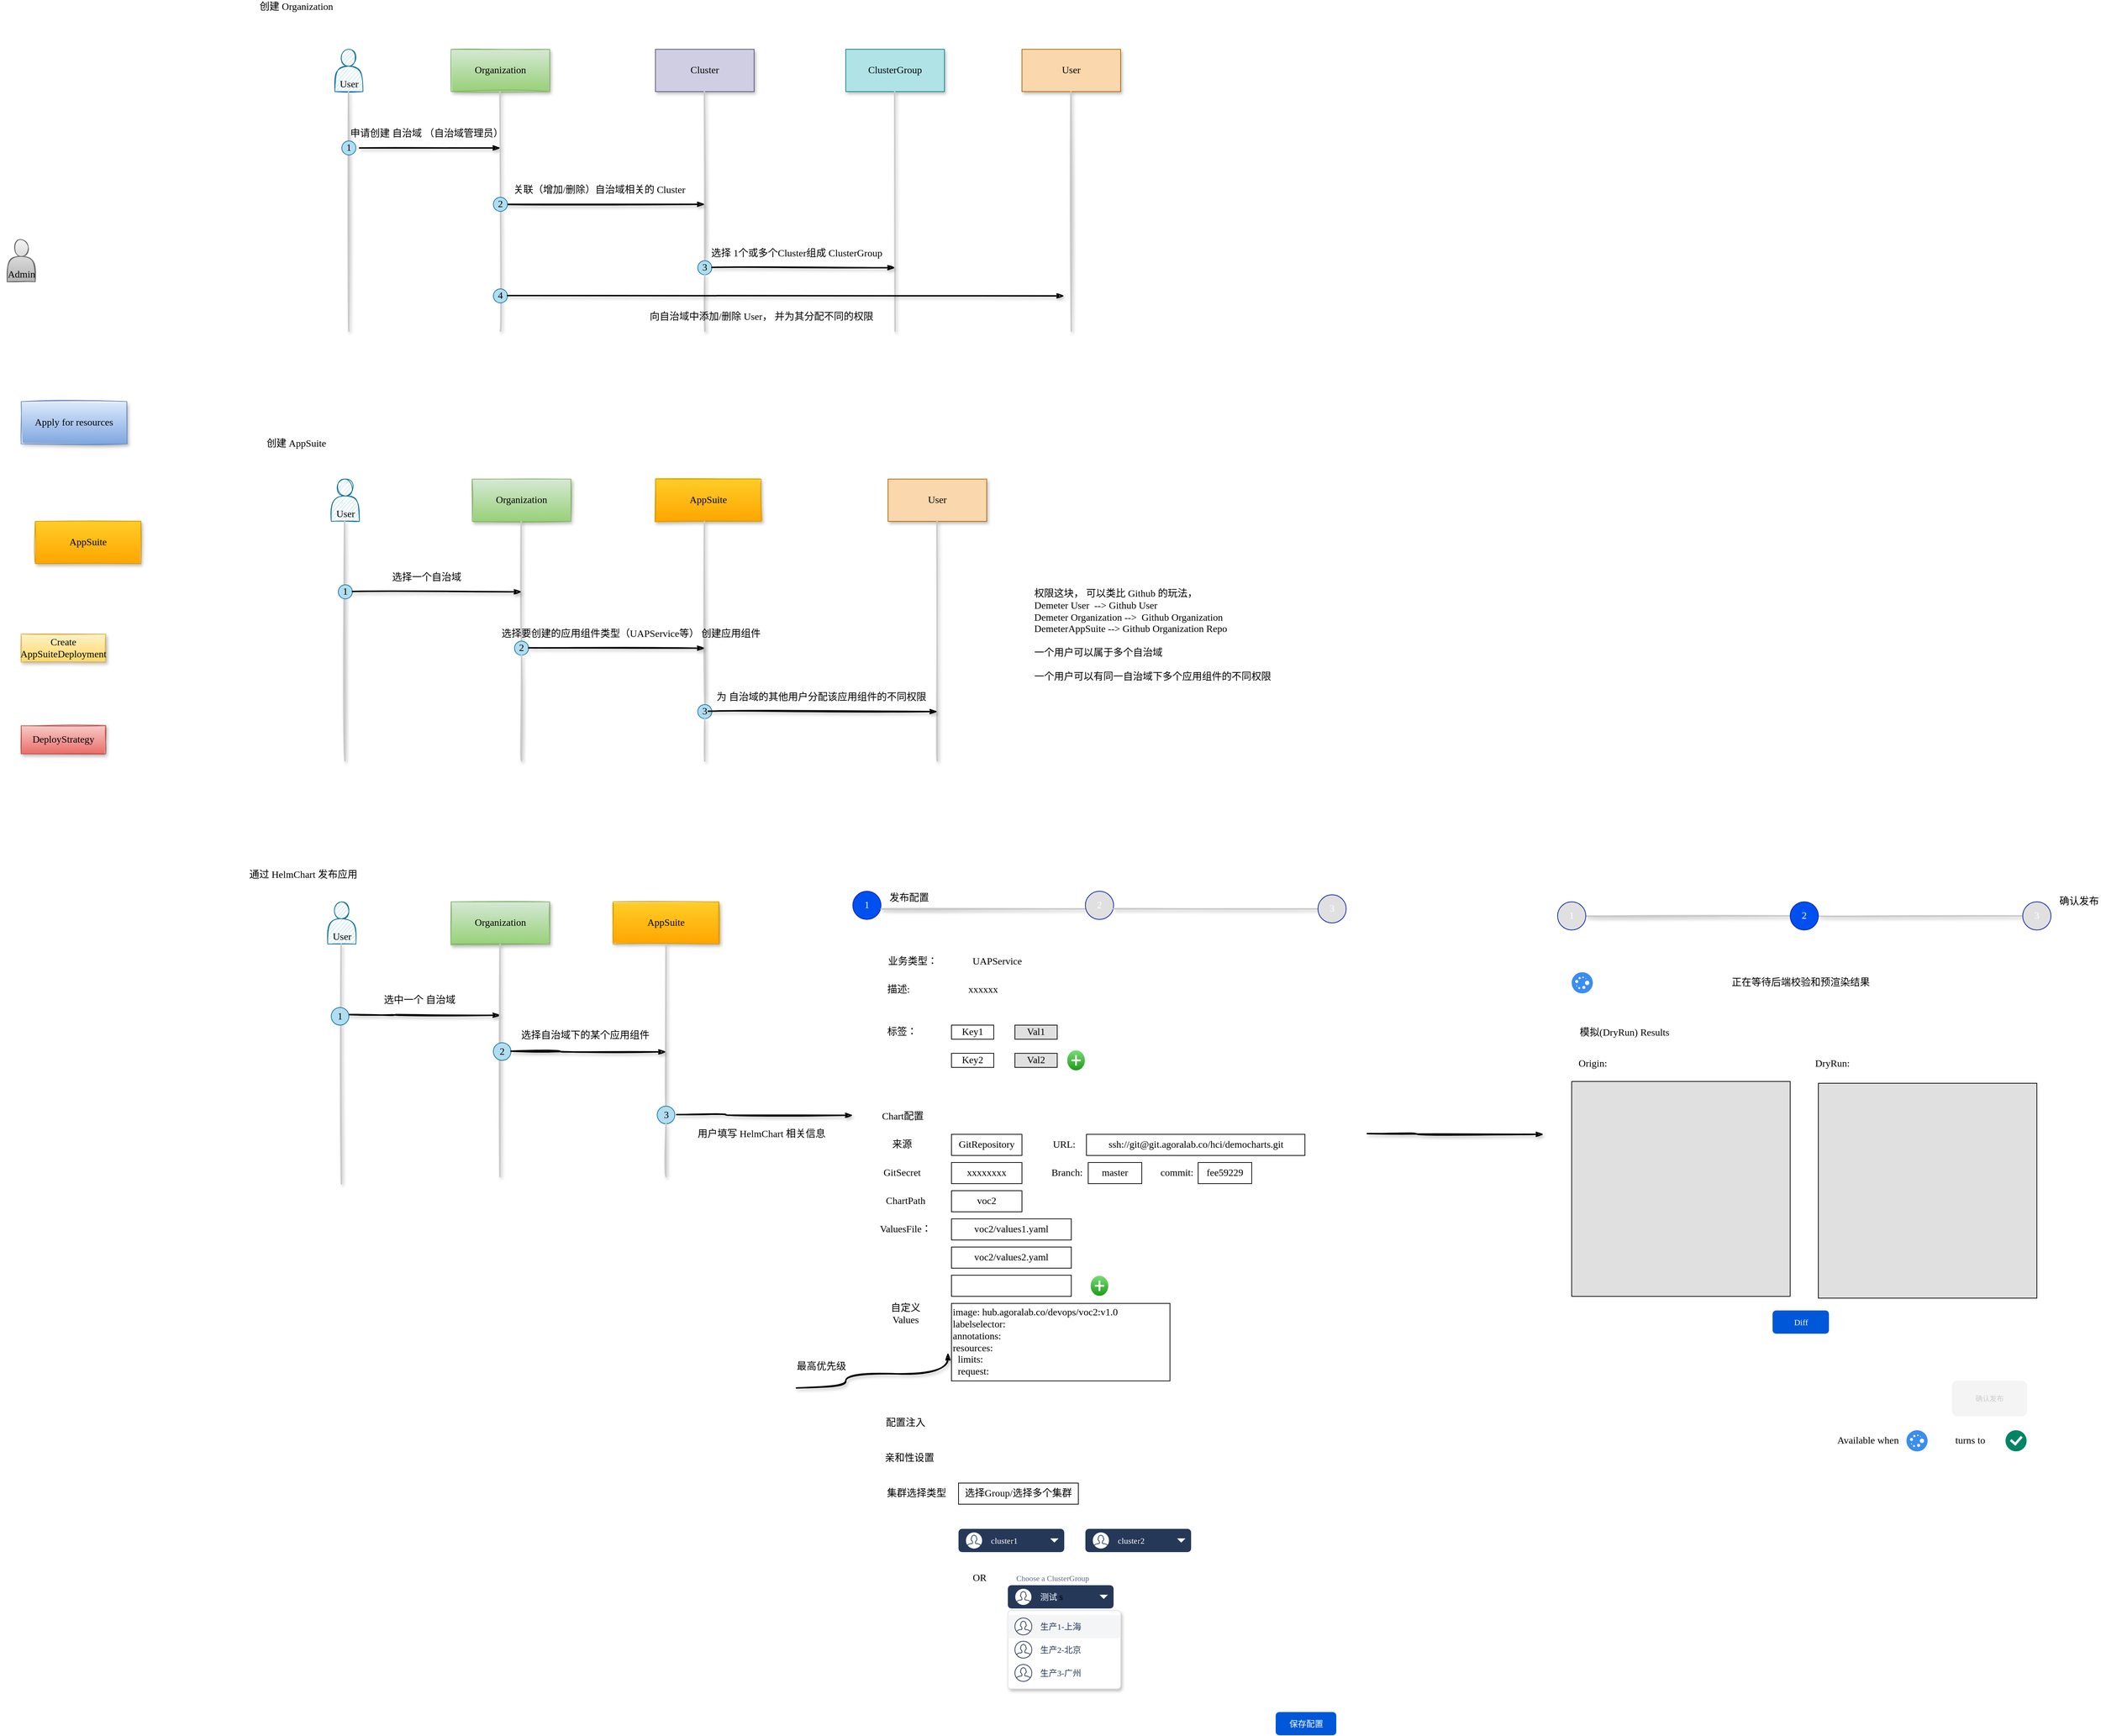 <mxfile version="16.6.1" type="github" pages="5">
  <diagram id="P80EDRxeVCt8WHDjeRlq" name="Demeter MVP">
    <mxGraphModel dx="1032" dy="2092" grid="1" gridSize="10" guides="1" tooltips="1" connect="1" arrows="1" fold="1" page="1" pageScale="1" pageWidth="827" pageHeight="1169" math="0" shadow="0">
      <root>
        <mxCell id="0" />
        <mxCell id="1" parent="0" />
        <mxCell id="g_67S0tc9M7nfNrRykts-2" value="Apply for resources" style="text;html=1;strokeColor=#6c8ebf;fillColor=#dae8fc;align=center;verticalAlign=middle;whiteSpace=wrap;rounded=0;shadow=1;glass=0;sketch=1;fontFamily=Comic Sans MS;fontSize=14;gradientColor=#7ea6e0;" vertex="1" parent="1">
          <mxGeometry x="30" y="10" width="150" height="60" as="geometry" />
        </mxCell>
        <mxCell id="g_67S0tc9M7nfNrRykts-3" value="Organization" style="text;html=1;strokeColor=#82b366;fillColor=#d5e8d4;align=center;verticalAlign=middle;whiteSpace=wrap;rounded=0;shadow=1;glass=0;sketch=1;fontFamily=Comic Sans MS;fontSize=14;gradientColor=#97d077;" vertex="1" parent="1">
          <mxGeometry x="640" y="-490" width="140" height="60" as="geometry" />
        </mxCell>
        <mxCell id="g_67S0tc9M7nfNrRykts-5" value="AppSuite" style="text;html=1;strokeColor=#d79b00;fillColor=#ffcd28;align=center;verticalAlign=middle;whiteSpace=wrap;rounded=0;shadow=1;glass=0;sketch=1;fontFamily=Comic Sans MS;fontSize=14;gradientColor=#ffa500;" vertex="1" parent="1">
          <mxGeometry x="50" y="180" width="150" height="60" as="geometry" />
        </mxCell>
        <mxCell id="g_67S0tc9M7nfNrRykts-6" value="Create AppSuiteDeployment" style="text;html=1;strokeColor=#d6b656;fillColor=#fff2cc;align=center;verticalAlign=middle;whiteSpace=wrap;rounded=0;shadow=1;glass=0;sketch=1;fontFamily=Comic Sans MS;fontSize=14;gradientColor=#ffd966;" vertex="1" parent="1">
          <mxGeometry x="30" y="340" width="120" height="40" as="geometry" />
        </mxCell>
        <mxCell id="g_67S0tc9M7nfNrRykts-7" value="DeployStrategy" style="text;html=1;strokeColor=#b85450;fillColor=#f8cecc;align=center;verticalAlign=middle;whiteSpace=wrap;rounded=0;shadow=1;glass=0;sketch=1;fontFamily=Comic Sans MS;fontSize=14;gradientColor=#ea6b66;" vertex="1" parent="1">
          <mxGeometry x="30" y="470" width="120" height="40" as="geometry" />
        </mxCell>
        <mxCell id="KJLlCfEV6BKomLMIl_Fm-1" value="" style="shape=actor;whiteSpace=wrap;html=1;rounded=0;shadow=0;glass=0;sketch=1;fontFamily=Comic Sans MS;fontSize=14;fillColor=#f5f5f5;gradientColor=#b3b3b3;strokeColor=#666666;" vertex="1" parent="1">
          <mxGeometry x="10" y="-220" width="40" height="60" as="geometry" />
        </mxCell>
        <mxCell id="KJLlCfEV6BKomLMIl_Fm-2" value="Admin" style="text;html=1;align=center;verticalAlign=middle;resizable=0;points=[];autosize=1;strokeColor=none;fillColor=none;fontSize=14;fontFamily=Comic Sans MS;rounded=0;" vertex="1" parent="1">
          <mxGeometry y="-180" width="60" height="20" as="geometry" />
        </mxCell>
        <mxCell id="KJLlCfEV6BKomLMIl_Fm-4" value="" style="endArrow=classicThin;html=1;fontFamily=Comic Sans MS;fontSize=14;endFill=1;strokeColor=default;targetPerimeterSpacing=0;strokeWidth=2;sketch=1;shadow=1;textOpacity=50;labelBorderColor=none;edgeStyle=orthogonalEdgeStyle;curved=1;entryX=0;entryY=0.25;entryDx=0;entryDy=0;startArrow=none;" edge="1" parent="1">
          <mxGeometry width="50" height="50" relative="1" as="geometry">
            <mxPoint x="510" y="-350" as="sourcePoint" />
            <mxPoint x="710" y="-350" as="targetPoint" />
            <Array as="points">
              <mxPoint x="580" y="-349.5" />
              <mxPoint x="645" y="-349.5" />
            </Array>
          </mxGeometry>
        </mxCell>
        <mxCell id="KJLlCfEV6BKomLMIl_Fm-5" value="" style="shape=actor;whiteSpace=wrap;html=1;rounded=0;shadow=0;glass=0;sketch=1;fontFamily=Comic Sans MS;fontSize=14;fillColor=#b1ddf0;strokeColor=#10739e;" vertex="1" parent="1">
          <mxGeometry x="475" y="-490" width="40" height="60" as="geometry" />
        </mxCell>
        <mxCell id="KJLlCfEV6BKomLMIl_Fm-6" value="User" style="text;html=1;align=center;verticalAlign=middle;resizable=0;points=[];autosize=1;strokeColor=none;fillColor=none;fontSize=14;fontFamily=Comic Sans MS;rounded=0;" vertex="1" parent="1">
          <mxGeometry x="470" y="-450" width="50" height="20" as="geometry" />
        </mxCell>
        <mxCell id="KJLlCfEV6BKomLMIl_Fm-7" value="" style="endArrow=none;html=1;shadow=1;labelBorderColor=none;sketch=1;fontFamily=Comic Sans MS;fontSize=14;targetPerimeterSpacing=0;strokeColor=#C9C9C9;strokeWidth=2;curved=1;" edge="1" parent="1">
          <mxGeometry width="50" height="50" relative="1" as="geometry">
            <mxPoint x="710" y="-90" as="sourcePoint" />
            <mxPoint x="709.5" y="-430" as="targetPoint" />
          </mxGeometry>
        </mxCell>
        <mxCell id="KJLlCfEV6BKomLMIl_Fm-9" value="创建 Organization" style="text;html=1;align=center;verticalAlign=middle;resizable=0;points=[];autosize=1;strokeColor=none;fillColor=none;fontSize=14;fontFamily=Comic Sans MS;" vertex="1" parent="1">
          <mxGeometry x="355" y="-560" width="130" height="20" as="geometry" />
        </mxCell>
        <mxCell id="KJLlCfEV6BKomLMIl_Fm-10" value="Cluster" style="text;html=1;strokeColor=#56517e;fillColor=#d0cee2;align=center;verticalAlign=middle;whiteSpace=wrap;rounded=0;shadow=1;glass=0;sketch=0;fontFamily=Comic Sans MS;fontSize=14;" vertex="1" parent="1">
          <mxGeometry x="930" y="-490" width="140" height="60" as="geometry" />
        </mxCell>
        <mxCell id="KJLlCfEV6BKomLMIl_Fm-11" value="User" style="text;html=1;strokeColor=#b46504;fillColor=#fad7ac;align=center;verticalAlign=middle;whiteSpace=wrap;rounded=0;shadow=1;glass=0;sketch=0;fontFamily=Comic Sans MS;fontSize=14;" vertex="1" parent="1">
          <mxGeometry x="1450" y="-490" width="140" height="60" as="geometry" />
        </mxCell>
        <mxCell id="KJLlCfEV6BKomLMIl_Fm-13" value="" style="endArrow=none;html=1;shadow=1;labelBorderColor=none;sketch=1;fontFamily=Comic Sans MS;fontSize=14;targetPerimeterSpacing=0;strokeColor=#C9C9C9;strokeWidth=2;curved=1;" edge="1" parent="1">
          <mxGeometry width="50" height="50" relative="1" as="geometry">
            <mxPoint x="495" y="-90" as="sourcePoint" />
            <mxPoint x="494.5" y="-430" as="targetPoint" />
          </mxGeometry>
        </mxCell>
        <mxCell id="KJLlCfEV6BKomLMIl_Fm-16" value="1" style="ellipse;whiteSpace=wrap;html=1;aspect=fixed;shadow=0;glass=0;sketch=0;fontFamily=Comic Sans MS;fontSize=14;strokeColor=#10739e;fillColor=#b1ddf0;" vertex="1" parent="1">
          <mxGeometry x="485" y="-360" width="20" height="20" as="geometry" />
        </mxCell>
        <mxCell id="KJLlCfEV6BKomLMIl_Fm-20" value="申请创建 自治域 （自治域管理员）" style="text;html=1;align=center;verticalAlign=middle;resizable=0;points=[];autosize=1;strokeColor=none;fillColor=none;fontSize=14;fontFamily=Comic Sans MS;" vertex="1" parent="1">
          <mxGeometry x="490" y="-380" width="230" height="20" as="geometry" />
        </mxCell>
        <mxCell id="KJLlCfEV6BKomLMIl_Fm-21" value="" style="endArrow=none;html=1;shadow=1;labelBorderColor=none;sketch=1;fontFamily=Comic Sans MS;fontSize=14;targetPerimeterSpacing=0;strokeColor=#C9C9C9;strokeWidth=2;curved=1;startArrow=none;" edge="1" parent="1" source="KJLlCfEV6BKomLMIl_Fm-28">
          <mxGeometry width="50" height="50" relative="1" as="geometry">
            <mxPoint x="1000" y="-90" as="sourcePoint" />
            <mxPoint x="999.5" y="-430" as="targetPoint" />
          </mxGeometry>
        </mxCell>
        <mxCell id="KJLlCfEV6BKomLMIl_Fm-23" value="" style="endArrow=classicThin;html=1;fontFamily=Comic Sans MS;fontSize=14;endFill=1;strokeColor=default;targetPerimeterSpacing=0;strokeWidth=2;sketch=1;shadow=1;textOpacity=50;labelBorderColor=none;edgeStyle=orthogonalEdgeStyle;curved=1;startArrow=none;" edge="1" parent="1">
          <mxGeometry width="50" height="50" relative="1" as="geometry">
            <mxPoint x="710" y="-270" as="sourcePoint" />
            <mxPoint x="1000" y="-270" as="targetPoint" />
            <Array as="points">
              <mxPoint x="780" y="-269.5" />
              <mxPoint x="845" y="-269.5" />
            </Array>
          </mxGeometry>
        </mxCell>
        <mxCell id="KJLlCfEV6BKomLMIl_Fm-24" value="2" style="ellipse;whiteSpace=wrap;html=1;aspect=fixed;shadow=0;glass=0;sketch=0;fontFamily=Comic Sans MS;fontSize=14;strokeColor=#10739e;fillColor=#b1ddf0;" vertex="1" parent="1">
          <mxGeometry x="700" y="-280" width="20" height="20" as="geometry" />
        </mxCell>
        <mxCell id="KJLlCfEV6BKomLMIl_Fm-25" value="关联（增加/删除）自治域相关的 Cluster" style="text;html=1;align=center;verticalAlign=middle;resizable=0;points=[];autosize=1;strokeColor=none;fillColor=none;fontSize=14;fontFamily=Comic Sans MS;" vertex="1" parent="1">
          <mxGeometry x="715" y="-300" width="270" height="20" as="geometry" />
        </mxCell>
        <mxCell id="KJLlCfEV6BKomLMIl_Fm-26" value="ClusterGroup" style="text;html=1;strokeColor=#0e8088;fillColor=#b0e3e6;align=center;verticalAlign=middle;whiteSpace=wrap;rounded=0;shadow=1;glass=0;sketch=0;fontFamily=Comic Sans MS;fontSize=14;" vertex="1" parent="1">
          <mxGeometry x="1200" y="-490" width="140" height="60" as="geometry" />
        </mxCell>
        <mxCell id="KJLlCfEV6BKomLMIl_Fm-27" value="" style="endArrow=none;html=1;shadow=1;labelBorderColor=none;sketch=1;fontFamily=Comic Sans MS;fontSize=14;targetPerimeterSpacing=0;strokeColor=#C9C9C9;strokeWidth=2;curved=1;" edge="1" parent="1">
          <mxGeometry width="50" height="50" relative="1" as="geometry">
            <mxPoint x="1270" y="-90" as="sourcePoint" />
            <mxPoint x="1269.5" y="-430" as="targetPoint" />
          </mxGeometry>
        </mxCell>
        <mxCell id="KJLlCfEV6BKomLMIl_Fm-28" value="3" style="ellipse;whiteSpace=wrap;html=1;aspect=fixed;shadow=0;glass=0;sketch=0;fontFamily=Comic Sans MS;fontSize=14;strokeColor=#10739e;fillColor=#b1ddf0;" vertex="1" parent="1">
          <mxGeometry x="990" y="-190" width="20" height="20" as="geometry" />
        </mxCell>
        <mxCell id="KJLlCfEV6BKomLMIl_Fm-29" value="" style="endArrow=none;html=1;shadow=1;labelBorderColor=none;sketch=1;fontFamily=Comic Sans MS;fontSize=14;strokeColor=#C9C9C9;strokeWidth=2;curved=1;" edge="1" parent="1" target="KJLlCfEV6BKomLMIl_Fm-28">
          <mxGeometry width="50" height="50" relative="1" as="geometry">
            <mxPoint x="1000" y="-90" as="sourcePoint" />
            <mxPoint x="999.5" y="-430" as="targetPoint" />
          </mxGeometry>
        </mxCell>
        <mxCell id="KJLlCfEV6BKomLMIl_Fm-30" value="" style="endArrow=classicThin;html=1;fontFamily=Comic Sans MS;fontSize=14;endFill=1;strokeColor=default;targetPerimeterSpacing=0;strokeWidth=2;sketch=1;shadow=1;textOpacity=50;labelBorderColor=none;edgeStyle=orthogonalEdgeStyle;curved=1;startArrow=none;" edge="1" parent="1">
          <mxGeometry width="50" height="50" relative="1" as="geometry">
            <mxPoint x="1010" y="-180.5" as="sourcePoint" />
            <mxPoint x="1270" y="-180" as="targetPoint" />
            <Array as="points">
              <mxPoint x="1080" y="-180" />
              <mxPoint x="1145" y="-180" />
            </Array>
          </mxGeometry>
        </mxCell>
        <mxCell id="KJLlCfEV6BKomLMIl_Fm-31" value="选择 1个或多个Cluster组成 ClusterGroup" style="text;html=1;align=center;verticalAlign=middle;resizable=0;points=[];autosize=1;strokeColor=none;fillColor=none;fontSize=14;fontFamily=Comic Sans MS;" vertex="1" parent="1">
          <mxGeometry x="990" y="-210" width="280" height="20" as="geometry" />
        </mxCell>
        <mxCell id="KJLlCfEV6BKomLMIl_Fm-32" value="" style="endArrow=none;html=1;shadow=1;labelBorderColor=none;sketch=1;fontFamily=Comic Sans MS;fontSize=14;targetPerimeterSpacing=0;strokeColor=#C9C9C9;strokeWidth=2;curved=1;" edge="1" parent="1">
          <mxGeometry width="50" height="50" relative="1" as="geometry">
            <mxPoint x="1520" y="-90" as="sourcePoint" />
            <mxPoint x="1519.5" y="-430" as="targetPoint" />
          </mxGeometry>
        </mxCell>
        <mxCell id="KJLlCfEV6BKomLMIl_Fm-34" value="4" style="ellipse;whiteSpace=wrap;html=1;aspect=fixed;shadow=0;glass=0;sketch=0;fontFamily=Comic Sans MS;fontSize=14;strokeColor=#10739e;fillColor=#b1ddf0;" vertex="1" parent="1">
          <mxGeometry x="700" y="-150" width="20" height="20" as="geometry" />
        </mxCell>
        <mxCell id="KJLlCfEV6BKomLMIl_Fm-35" value="" style="endArrow=classicThin;html=1;fontFamily=Comic Sans MS;fontSize=14;endFill=1;strokeColor=default;targetPerimeterSpacing=0;strokeWidth=2;sketch=1;shadow=1;textOpacity=50;labelBorderColor=none;edgeStyle=orthogonalEdgeStyle;curved=1;startArrow=none;" edge="1" parent="1">
          <mxGeometry width="50" height="50" relative="1" as="geometry">
            <mxPoint x="720" y="-140.5" as="sourcePoint" />
            <mxPoint x="1510" y="-140" as="targetPoint" />
            <Array as="points">
              <mxPoint x="790" y="-140" />
              <mxPoint x="855" y="-140" />
            </Array>
          </mxGeometry>
        </mxCell>
        <mxCell id="KJLlCfEV6BKomLMIl_Fm-36" value="向自治域中添加/删除 User， 并为其分配不同的权限" style="text;html=1;align=center;verticalAlign=middle;resizable=0;points=[];autosize=1;strokeColor=none;fillColor=none;fontSize=14;fontFamily=Comic Sans MS;" vertex="1" parent="1">
          <mxGeometry x="910" y="-120" width="340" height="20" as="geometry" />
        </mxCell>
        <mxCell id="KJLlCfEV6BKomLMIl_Fm-37" value="创建 AppSuite" style="text;html=1;align=center;verticalAlign=middle;resizable=0;points=[];autosize=1;strokeColor=none;fillColor=none;fontSize=14;fontFamily=Comic Sans MS;" vertex="1" parent="1">
          <mxGeometry x="365" y="60" width="110" height="20" as="geometry" />
        </mxCell>
        <mxCell id="KJLlCfEV6BKomLMIl_Fm-38" value="" style="shape=actor;whiteSpace=wrap;html=1;rounded=0;shadow=0;glass=0;sketch=1;fontFamily=Comic Sans MS;fontSize=14;fillColor=#b1ddf0;strokeColor=#10739e;" vertex="1" parent="1">
          <mxGeometry x="470" y="120" width="40" height="60" as="geometry" />
        </mxCell>
        <mxCell id="KJLlCfEV6BKomLMIl_Fm-39" value="User" style="text;html=1;align=center;verticalAlign=middle;resizable=0;points=[];autosize=1;strokeColor=none;fillColor=none;fontSize=14;fontFamily=Comic Sans MS;rounded=0;" vertex="1" parent="1">
          <mxGeometry x="465" y="160" width="50" height="20" as="geometry" />
        </mxCell>
        <mxCell id="KJLlCfEV6BKomLMIl_Fm-40" value="" style="endArrow=none;html=1;shadow=1;labelBorderColor=none;sketch=1;fontFamily=Comic Sans MS;fontSize=14;targetPerimeterSpacing=0;strokeColor=#C9C9C9;strokeWidth=2;curved=1;" edge="1" parent="1">
          <mxGeometry width="50" height="50" relative="1" as="geometry">
            <mxPoint x="489.5" y="520" as="sourcePoint" />
            <mxPoint x="489" y="180" as="targetPoint" />
          </mxGeometry>
        </mxCell>
        <mxCell id="KJLlCfEV6BKomLMIl_Fm-41" value="Organization" style="text;html=1;strokeColor=#82b366;fillColor=#d5e8d4;align=center;verticalAlign=middle;whiteSpace=wrap;rounded=0;shadow=1;glass=0;sketch=1;fontFamily=Comic Sans MS;fontSize=14;gradientColor=#97d077;" vertex="1" parent="1">
          <mxGeometry x="670" y="120" width="140" height="60" as="geometry" />
        </mxCell>
        <mxCell id="KJLlCfEV6BKomLMIl_Fm-42" value="1" style="ellipse;whiteSpace=wrap;html=1;aspect=fixed;shadow=0;glass=0;sketch=0;fontFamily=Comic Sans MS;fontSize=14;strokeColor=#10739e;fillColor=#b1ddf0;" vertex="1" parent="1">
          <mxGeometry x="480" y="270" width="20" height="20" as="geometry" />
        </mxCell>
        <mxCell id="KJLlCfEV6BKomLMIl_Fm-43" value="" style="endArrow=none;html=1;shadow=1;labelBorderColor=none;sketch=1;fontFamily=Comic Sans MS;fontSize=14;targetPerimeterSpacing=0;strokeColor=#C9C9C9;strokeWidth=2;curved=1;startArrow=none;" edge="1" parent="1" source="KJLlCfEV6BKomLMIl_Fm-49">
          <mxGeometry width="50" height="50" relative="1" as="geometry">
            <mxPoint x="740" y="520" as="sourcePoint" />
            <mxPoint x="739.5" y="180" as="targetPoint" />
          </mxGeometry>
        </mxCell>
        <mxCell id="KJLlCfEV6BKomLMIl_Fm-45" value="" style="endArrow=classicThin;html=1;fontFamily=Comic Sans MS;fontSize=14;endFill=1;strokeColor=default;targetPerimeterSpacing=0;strokeWidth=2;sketch=1;shadow=1;textOpacity=50;labelBorderColor=none;edgeStyle=orthogonalEdgeStyle;curved=1;startArrow=none;" edge="1" parent="1">
          <mxGeometry width="50" height="50" relative="1" as="geometry">
            <mxPoint x="500" y="279.5" as="sourcePoint" />
            <mxPoint x="740" y="280" as="targetPoint" />
            <Array as="points">
              <mxPoint x="570" y="280" />
              <mxPoint x="635" y="280" />
            </Array>
          </mxGeometry>
        </mxCell>
        <mxCell id="KJLlCfEV6BKomLMIl_Fm-46" value="选择一个自治域" style="text;html=1;align=center;verticalAlign=middle;resizable=0;points=[];autosize=1;strokeColor=none;fillColor=none;fontSize=14;fontFamily=Comic Sans MS;" vertex="1" parent="1">
          <mxGeometry x="550" y="250" width="110" height="20" as="geometry" />
        </mxCell>
        <mxCell id="KJLlCfEV6BKomLMIl_Fm-47" value="AppSuite" style="text;html=1;strokeColor=#d79b00;fillColor=#ffcd28;align=center;verticalAlign=middle;whiteSpace=wrap;rounded=0;shadow=1;glass=0;sketch=1;fontFamily=Comic Sans MS;fontSize=14;gradientColor=#ffa500;" vertex="1" parent="1">
          <mxGeometry x="930" y="120" width="150" height="60" as="geometry" />
        </mxCell>
        <mxCell id="KJLlCfEV6BKomLMIl_Fm-48" value="" style="endArrow=none;html=1;shadow=1;labelBorderColor=none;sketch=1;fontFamily=Comic Sans MS;fontSize=14;targetPerimeterSpacing=0;strokeColor=#C9C9C9;strokeWidth=2;curved=1;startArrow=none;" edge="1" parent="1" source="KJLlCfEV6BKomLMIl_Fm-55">
          <mxGeometry width="50" height="50" relative="1" as="geometry">
            <mxPoint x="1000" y="520" as="sourcePoint" />
            <mxPoint x="999.5" y="180" as="targetPoint" />
          </mxGeometry>
        </mxCell>
        <mxCell id="KJLlCfEV6BKomLMIl_Fm-49" value="2" style="ellipse;whiteSpace=wrap;html=1;aspect=fixed;shadow=0;glass=0;sketch=0;fontFamily=Comic Sans MS;fontSize=14;strokeColor=#10739e;fillColor=#b1ddf0;" vertex="1" parent="1">
          <mxGeometry x="730" y="350" width="20" height="20" as="geometry" />
        </mxCell>
        <mxCell id="KJLlCfEV6BKomLMIl_Fm-50" value="" style="endArrow=none;html=1;shadow=1;labelBorderColor=none;sketch=1;fontFamily=Comic Sans MS;fontSize=14;strokeColor=#C9C9C9;strokeWidth=2;curved=1;" edge="1" parent="1" target="KJLlCfEV6BKomLMIl_Fm-49">
          <mxGeometry width="50" height="50" relative="1" as="geometry">
            <mxPoint x="740" y="520" as="sourcePoint" />
            <mxPoint x="739.5" y="180" as="targetPoint" />
          </mxGeometry>
        </mxCell>
        <mxCell id="KJLlCfEV6BKomLMIl_Fm-51" value="" style="endArrow=classicThin;html=1;fontFamily=Comic Sans MS;fontSize=14;endFill=1;strokeColor=default;targetPerimeterSpacing=0;strokeWidth=2;sketch=1;shadow=1;textOpacity=50;labelBorderColor=none;edgeStyle=orthogonalEdgeStyle;curved=1;startArrow=none;" edge="1" parent="1">
          <mxGeometry width="50" height="50" relative="1" as="geometry">
            <mxPoint x="750" y="359.5" as="sourcePoint" />
            <mxPoint x="1000" y="360" as="targetPoint" />
            <Array as="points">
              <mxPoint x="820" y="360" />
              <mxPoint x="885" y="360" />
            </Array>
          </mxGeometry>
        </mxCell>
        <mxCell id="KJLlCfEV6BKomLMIl_Fm-52" value="选择要创建的应用组件类型（UAPService等） 创建应用组件" style="text;html=1;align=center;verticalAlign=middle;resizable=0;points=[];autosize=1;strokeColor=none;fillColor=none;fontSize=14;fontFamily=Comic Sans MS;" vertex="1" parent="1">
          <mxGeometry x="700" y="330" width="390" height="20" as="geometry" />
        </mxCell>
        <mxCell id="KJLlCfEV6BKomLMIl_Fm-53" value="User" style="text;html=1;strokeColor=#b46504;fillColor=#fad7ac;align=center;verticalAlign=middle;whiteSpace=wrap;rounded=0;shadow=1;glass=0;sketch=0;fontFamily=Comic Sans MS;fontSize=14;" vertex="1" parent="1">
          <mxGeometry x="1260" y="120" width="140" height="60" as="geometry" />
        </mxCell>
        <mxCell id="KJLlCfEV6BKomLMIl_Fm-54" value="" style="endArrow=none;html=1;shadow=1;labelBorderColor=none;sketch=1;fontFamily=Comic Sans MS;fontSize=14;targetPerimeterSpacing=0;strokeColor=#C9C9C9;strokeWidth=2;curved=1;" edge="1" parent="1">
          <mxGeometry width="50" height="50" relative="1" as="geometry">
            <mxPoint x="1330" y="520" as="sourcePoint" />
            <mxPoint x="1329.5" y="180" as="targetPoint" />
          </mxGeometry>
        </mxCell>
        <mxCell id="KJLlCfEV6BKomLMIl_Fm-55" value="3" style="ellipse;whiteSpace=wrap;html=1;aspect=fixed;shadow=0;glass=0;sketch=0;fontFamily=Comic Sans MS;fontSize=14;strokeColor=#10739e;fillColor=#b1ddf0;" vertex="1" parent="1">
          <mxGeometry x="990" y="440" width="20" height="20" as="geometry" />
        </mxCell>
        <mxCell id="KJLlCfEV6BKomLMIl_Fm-56" value="" style="endArrow=none;html=1;shadow=1;labelBorderColor=none;sketch=1;fontFamily=Comic Sans MS;fontSize=14;strokeColor=#C9C9C9;strokeWidth=2;curved=1;" edge="1" parent="1" target="KJLlCfEV6BKomLMIl_Fm-55">
          <mxGeometry width="50" height="50" relative="1" as="geometry">
            <mxPoint x="1000" y="520" as="sourcePoint" />
            <mxPoint x="999.5" y="180" as="targetPoint" />
          </mxGeometry>
        </mxCell>
        <mxCell id="KJLlCfEV6BKomLMIl_Fm-57" value="" style="endArrow=classicThin;html=1;fontFamily=Comic Sans MS;fontSize=14;endFill=1;strokeColor=default;targetPerimeterSpacing=0;strokeWidth=2;sketch=1;shadow=1;textOpacity=50;labelBorderColor=none;edgeStyle=orthogonalEdgeStyle;curved=1;startArrow=none;" edge="1" parent="1">
          <mxGeometry width="50" height="50" relative="1" as="geometry">
            <mxPoint x="1005" y="449.5" as="sourcePoint" />
            <mxPoint x="1330" y="450" as="targetPoint" />
            <Array as="points">
              <mxPoint x="1075" y="450" />
              <mxPoint x="1140" y="450" />
            </Array>
          </mxGeometry>
        </mxCell>
        <mxCell id="KJLlCfEV6BKomLMIl_Fm-58" value="为 自治域的其他用户分配该应用组件的不同权限" style="text;html=1;align=center;verticalAlign=middle;resizable=0;points=[];autosize=1;strokeColor=none;fillColor=none;fontSize=14;fontFamily=Comic Sans MS;" vertex="1" parent="1">
          <mxGeometry x="1010" y="420" width="310" height="20" as="geometry" />
        </mxCell>
        <mxCell id="KJLlCfEV6BKomLMIl_Fm-59" value="&lt;div style=&quot;text-align: left&quot;&gt;&lt;span&gt;权限这块， 可以类比 Github 的玩法，&amp;nbsp;&lt;/span&gt;&lt;/div&gt;&lt;div style=&quot;text-align: left&quot;&gt;&lt;span&gt;Demeter User&amp;nbsp; --&amp;gt; Github User&lt;/span&gt;&lt;/div&gt;&lt;div style=&quot;text-align: left&quot;&gt;&lt;span&gt;Demeter Organization --&amp;gt;&amp;nbsp; Github Organization&lt;/span&gt;&lt;/div&gt;&lt;div style=&quot;text-align: left&quot;&gt;&lt;span&gt;DemeterAppSuite --&amp;gt; Github Organization &lt;/span&gt;&lt;span&gt;Repo&lt;/span&gt;&lt;/div&gt;&lt;div style=&quot;text-align: left&quot;&gt;&lt;span&gt;&lt;br&gt;&lt;/span&gt;&lt;/div&gt;&lt;div style=&quot;text-align: left&quot;&gt;一个用户可以属于多个自治域&lt;/div&gt;&lt;div style=&quot;text-align: left&quot;&gt;&lt;br&gt;&lt;/div&gt;&lt;div style=&quot;text-align: left&quot;&gt;一个用户可以有同一自治域下多个应用组件的不同权限&lt;/div&gt;&lt;div style=&quot;text-align: left&quot;&gt;&lt;span&gt;&lt;br&gt;&lt;/span&gt;&lt;/div&gt;" style="text;html=1;align=center;verticalAlign=middle;resizable=0;points=[];autosize=1;strokeColor=none;fillColor=none;fontSize=14;fontFamily=Comic Sans MS;" vertex="1" parent="1">
          <mxGeometry x="1460" y="270" width="350" height="160" as="geometry" />
        </mxCell>
        <mxCell id="KJLlCfEV6BKomLMIl_Fm-61" value="通过 HelmChart 发布应用&lt;br&gt;&lt;br&gt;" style="text;html=1;align=center;verticalAlign=middle;resizable=0;points=[];autosize=1;strokeColor=none;fillColor=none;fontSize=14;fontFamily=Comic Sans MS;" vertex="1" parent="1">
          <mxGeometry x="340" y="670" width="180" height="40" as="geometry" />
        </mxCell>
        <mxCell id="KJLlCfEV6BKomLMIl_Fm-62" value="AppSuite" style="text;html=1;strokeColor=#d79b00;fillColor=#ffcd28;align=center;verticalAlign=middle;whiteSpace=wrap;rounded=0;shadow=1;glass=0;sketch=1;fontFamily=Comic Sans MS;fontSize=14;gradientColor=#ffa500;" vertex="1" parent="1">
          <mxGeometry x="870" y="720" width="150" height="60" as="geometry" />
        </mxCell>
        <mxCell id="KJLlCfEV6BKomLMIl_Fm-63" value="" style="endArrow=none;html=1;shadow=1;labelBorderColor=none;sketch=1;fontFamily=Comic Sans MS;fontSize=14;targetPerimeterSpacing=0;strokeColor=#C9C9C9;strokeWidth=2;curved=1;startArrow=none;entryX=0.5;entryY=1;entryDx=0;entryDy=0;" edge="1" parent="1" source="KJLlCfEV6BKomLMIl_Fm-76" target="KJLlCfEV6BKomLMIl_Fm-62">
          <mxGeometry width="50" height="50" relative="1" as="geometry">
            <mxPoint x="945" y="1110" as="sourcePoint" />
            <mxPoint x="944.5" y="810" as="targetPoint" />
          </mxGeometry>
        </mxCell>
        <mxCell id="KJLlCfEV6BKomLMIl_Fm-64" value="" style="endArrow=classicThin;html=1;fontFamily=Comic Sans MS;fontSize=14;endFill=1;strokeColor=default;targetPerimeterSpacing=0;strokeWidth=2;sketch=1;shadow=1;textOpacity=50;labelBorderColor=none;edgeStyle=orthogonalEdgeStyle;curved=1;startArrow=none;" edge="1" parent="1">
          <mxGeometry width="50" height="50" relative="1" as="geometry">
            <mxPoint x="490" y="880" as="sourcePoint" />
            <mxPoint x="710" y="881" as="targetPoint" />
            <Array as="points">
              <mxPoint x="560" y="880.5" />
              <mxPoint x="625" y="880.5" />
            </Array>
          </mxGeometry>
        </mxCell>
        <mxCell id="KJLlCfEV6BKomLMIl_Fm-65" value="选中一个 自治域" style="text;html=1;align=center;verticalAlign=middle;resizable=0;points=[];autosize=1;strokeColor=none;fillColor=none;fontSize=14;fontFamily=Comic Sans MS;" vertex="1" parent="1">
          <mxGeometry x="535" y="850" width="120" height="20" as="geometry" />
        </mxCell>
        <mxCell id="KJLlCfEV6BKomLMIl_Fm-67" value="" style="shape=actor;whiteSpace=wrap;html=1;rounded=0;shadow=0;glass=0;sketch=1;fontFamily=Comic Sans MS;fontSize=14;fillColor=#b1ddf0;strokeColor=#10739e;" vertex="1" parent="1">
          <mxGeometry x="465" y="720" width="40" height="60" as="geometry" />
        </mxCell>
        <mxCell id="KJLlCfEV6BKomLMIl_Fm-68" value="User" style="text;html=1;align=center;verticalAlign=middle;resizable=0;points=[];autosize=1;strokeColor=none;fillColor=none;fontSize=14;fontFamily=Comic Sans MS;rounded=0;" vertex="1" parent="1">
          <mxGeometry x="460" y="760" width="50" height="20" as="geometry" />
        </mxCell>
        <mxCell id="KJLlCfEV6BKomLMIl_Fm-69" value="" style="endArrow=none;html=1;shadow=1;labelBorderColor=none;sketch=1;fontFamily=Comic Sans MS;fontSize=14;targetPerimeterSpacing=0;strokeColor=#C9C9C9;strokeWidth=2;curved=1;" edge="1" parent="1">
          <mxGeometry width="50" height="50" relative="1" as="geometry">
            <mxPoint x="484.5" y="1120" as="sourcePoint" />
            <mxPoint x="484" y="780" as="targetPoint" />
          </mxGeometry>
        </mxCell>
        <mxCell id="KJLlCfEV6BKomLMIl_Fm-70" value="1" style="ellipse;whiteSpace=wrap;html=1;aspect=fixed;shadow=0;glass=0;sketch=0;fontFamily=Comic Sans MS;fontSize=14;strokeColor=#10739e;fillColor=#b1ddf0;" vertex="1" parent="1">
          <mxGeometry x="470" y="870" width="25" height="25" as="geometry" />
        </mxCell>
        <mxCell id="KJLlCfEV6BKomLMIl_Fm-71" value="Organization" style="text;html=1;strokeColor=#82b366;fillColor=#d5e8d4;align=center;verticalAlign=middle;whiteSpace=wrap;rounded=0;shadow=1;glass=0;sketch=1;fontFamily=Comic Sans MS;fontSize=14;gradientColor=#97d077;" vertex="1" parent="1">
          <mxGeometry x="640" y="720" width="140" height="60" as="geometry" />
        </mxCell>
        <mxCell id="KJLlCfEV6BKomLMIl_Fm-72" value="" style="endArrow=none;html=1;shadow=1;labelBorderColor=none;sketch=1;fontFamily=Comic Sans MS;fontSize=14;targetPerimeterSpacing=0;strokeColor=#C9C9C9;strokeWidth=2;curved=1;startArrow=none;entryX=0.5;entryY=1;entryDx=0;entryDy=0;" edge="1" parent="1">
          <mxGeometry width="50" height="50" relative="1" as="geometry">
            <mxPoint x="709.5" y="1110" as="sourcePoint" />
            <mxPoint x="709.5" y="780" as="targetPoint" />
          </mxGeometry>
        </mxCell>
        <mxCell id="KJLlCfEV6BKomLMIl_Fm-73" value="2" style="ellipse;whiteSpace=wrap;html=1;aspect=fixed;shadow=0;glass=0;sketch=0;fontFamily=Comic Sans MS;fontSize=14;strokeColor=#10739e;fillColor=#b1ddf0;" vertex="1" parent="1">
          <mxGeometry x="700" y="920" width="25" height="25" as="geometry" />
        </mxCell>
        <mxCell id="KJLlCfEV6BKomLMIl_Fm-74" value="" style="endArrow=classicThin;html=1;fontFamily=Comic Sans MS;fontSize=14;endFill=1;strokeColor=default;targetPerimeterSpacing=0;strokeWidth=2;sketch=1;shadow=1;textOpacity=50;labelBorderColor=none;edgeStyle=orthogonalEdgeStyle;curved=1;startArrow=none;" edge="1" parent="1">
          <mxGeometry width="50" height="50" relative="1" as="geometry">
            <mxPoint x="725" y="932" as="sourcePoint" />
            <mxPoint x="945" y="933" as="targetPoint" />
            <Array as="points">
              <mxPoint x="795" y="932.5" />
              <mxPoint x="860" y="932.5" />
            </Array>
          </mxGeometry>
        </mxCell>
        <mxCell id="KJLlCfEV6BKomLMIl_Fm-75" value="选择自治域下的某个应用组件" style="text;html=1;align=center;verticalAlign=middle;resizable=0;points=[];autosize=1;strokeColor=none;fillColor=none;fontSize=14;fontFamily=Comic Sans MS;" vertex="1" parent="1">
          <mxGeometry x="730" y="900" width="200" height="20" as="geometry" />
        </mxCell>
        <mxCell id="KJLlCfEV6BKomLMIl_Fm-76" value="3" style="ellipse;whiteSpace=wrap;html=1;aspect=fixed;shadow=0;glass=0;sketch=0;fontFamily=Comic Sans MS;fontSize=14;strokeColor=#10739e;fillColor=#b1ddf0;" vertex="1" parent="1">
          <mxGeometry x="932.5" y="1010" width="25" height="25" as="geometry" />
        </mxCell>
        <mxCell id="KJLlCfEV6BKomLMIl_Fm-77" value="" style="endArrow=none;html=1;shadow=1;labelBorderColor=none;sketch=1;fontFamily=Comic Sans MS;fontSize=14;strokeColor=#C9C9C9;strokeWidth=2;curved=1;startArrow=none;entryX=0.5;entryY=1;entryDx=0;entryDy=0;" edge="1" parent="1" target="KJLlCfEV6BKomLMIl_Fm-76">
          <mxGeometry width="50" height="50" relative="1" as="geometry">
            <mxPoint x="945" y="1110" as="sourcePoint" />
            <mxPoint x="945" y="780" as="targetPoint" />
          </mxGeometry>
        </mxCell>
        <mxCell id="KJLlCfEV6BKomLMIl_Fm-78" value="" style="endArrow=classicThin;html=1;fontFamily=Comic Sans MS;fontSize=14;endFill=1;strokeColor=default;targetPerimeterSpacing=0;strokeWidth=2;sketch=1;shadow=1;textOpacity=50;labelBorderColor=none;edgeStyle=orthogonalEdgeStyle;curved=1;startArrow=none;" edge="1" parent="1">
          <mxGeometry width="50" height="50" relative="1" as="geometry">
            <mxPoint x="960" y="1022" as="sourcePoint" />
            <mxPoint x="1210" y="1023" as="targetPoint" />
            <Array as="points">
              <mxPoint x="1030" y="1022.5" />
              <mxPoint x="1095" y="1022.5" />
            </Array>
          </mxGeometry>
        </mxCell>
        <mxCell id="KJLlCfEV6BKomLMIl_Fm-80" value="用户填写 HelmChart 相关信息" style="text;html=1;align=center;verticalAlign=middle;resizable=0;points=[];autosize=1;strokeColor=none;fillColor=none;fontSize=14;fontFamily=Comic Sans MS;" vertex="1" parent="1">
          <mxGeometry x="975" y="1040" width="210" height="20" as="geometry" />
        </mxCell>
        <mxCell id="KJLlCfEV6BKomLMIl_Fm-85" value="1" style="ellipse;whiteSpace=wrap;html=1;aspect=fixed;shadow=0;glass=0;sketch=0;fontFamily=Comic Sans MS;fontSize=14;strokeColor=#001DBC;fillColor=#0050ef;fontColor=#ffffff;" vertex="1" parent="1">
          <mxGeometry x="1210" y="705" width="40" height="40" as="geometry" />
        </mxCell>
        <mxCell id="KJLlCfEV6BKomLMIl_Fm-87" value="发布配置" style="text;html=1;strokeColor=none;fillColor=none;align=center;verticalAlign=middle;whiteSpace=wrap;rounded=0;shadow=0;glass=0;sketch=0;fontFamily=Comic Sans MS;fontSize=14;" vertex="1" parent="1">
          <mxGeometry x="1260" y="700" width="60" height="30" as="geometry" />
        </mxCell>
        <mxCell id="KJLlCfEV6BKomLMIl_Fm-90" value="" style="endArrow=none;html=1;shadow=1;labelBorderColor=none;sketch=1;fontFamily=Comic Sans MS;fontSize=14;targetPerimeterSpacing=0;strokeColor=#C9C9C9;strokeWidth=2;curved=1;endSize=3;startSize=2;" edge="1" parent="1">
          <mxGeometry width="50" height="50" relative="1" as="geometry">
            <mxPoint x="1250" y="730" as="sourcePoint" />
            <mxPoint x="1540" y="730" as="targetPoint" />
            <Array as="points" />
          </mxGeometry>
        </mxCell>
        <mxCell id="KJLlCfEV6BKomLMIl_Fm-92" value="2" style="ellipse;whiteSpace=wrap;html=1;aspect=fixed;shadow=0;glass=0;sketch=0;fontFamily=Comic Sans MS;fontSize=14;strokeColor=#001DBC;fillColor=#E0E0E0;fontColor=#ffffff;" vertex="1" parent="1">
          <mxGeometry x="1540" y="705" width="40" height="40" as="geometry" />
        </mxCell>
        <mxCell id="KJLlCfEV6BKomLMIl_Fm-93" value="" style="endArrow=none;html=1;shadow=1;labelBorderColor=none;sketch=1;fontFamily=Comic Sans MS;fontSize=14;targetPerimeterSpacing=0;strokeColor=#C9C9C9;strokeWidth=2;curved=1;endSize=3;startSize=2;" edge="1" parent="1">
          <mxGeometry width="50" height="50" relative="1" as="geometry">
            <mxPoint x="1580" y="730" as="sourcePoint" />
            <mxPoint x="1870" y="730" as="targetPoint" />
            <Array as="points" />
          </mxGeometry>
        </mxCell>
        <mxCell id="KJLlCfEV6BKomLMIl_Fm-95" value="3" style="ellipse;whiteSpace=wrap;html=1;aspect=fixed;shadow=0;glass=0;sketch=0;fontFamily=Comic Sans MS;fontSize=14;strokeColor=#001DBC;fillColor=#E0E0E0;fontColor=#ffffff;" vertex="1" parent="1">
          <mxGeometry x="1870" y="710" width="40" height="40" as="geometry" />
        </mxCell>
        <mxCell id="KJLlCfEV6BKomLMIl_Fm-96" value="" style="rounded=0;whiteSpace=wrap;html=1;shadow=0;glass=0;sketch=0;fontFamily=Comic Sans MS;fontSize=14;strokeColor=none;" vertex="1" parent="1">
          <mxGeometry x="1220" y="770" width="680" height="210" as="geometry" />
        </mxCell>
        <mxCell id="KJLlCfEV6BKomLMIl_Fm-98" value="标签：" style="text;html=1;strokeColor=none;fillColor=none;align=center;verticalAlign=middle;whiteSpace=wrap;rounded=0;shadow=0;glass=0;sketch=0;fontFamily=Comic Sans MS;fontSize=14;" vertex="1" parent="1">
          <mxGeometry x="1250" y="890" width="60" height="30" as="geometry" />
        </mxCell>
        <mxCell id="KJLlCfEV6BKomLMIl_Fm-99" value="业务类型：" style="text;html=1;strokeColor=none;fillColor=none;align=center;verticalAlign=middle;whiteSpace=wrap;rounded=0;shadow=0;glass=0;sketch=0;fontFamily=Comic Sans MS;fontSize=14;" vertex="1" parent="1">
          <mxGeometry x="1250" y="790" width="90" height="30" as="geometry" />
        </mxCell>
        <mxCell id="KJLlCfEV6BKomLMIl_Fm-100" value="UAPService" style="text;html=1;strokeColor=none;fillColor=none;align=center;verticalAlign=middle;whiteSpace=wrap;rounded=0;shadow=0;glass=0;sketch=0;fontFamily=Comic Sans MS;fontSize=14;" vertex="1" parent="1">
          <mxGeometry x="1370" y="790" width="90" height="30" as="geometry" />
        </mxCell>
        <mxCell id="KJLlCfEV6BKomLMIl_Fm-102" value="Key1" style="rounded=0;whiteSpace=wrap;html=1;shadow=0;glass=0;sketch=0;fontFamily=Comic Sans MS;fontSize=14;" vertex="1" parent="1">
          <mxGeometry x="1350" y="895" width="60" height="20" as="geometry" />
        </mxCell>
        <mxCell id="KJLlCfEV6BKomLMIl_Fm-103" value="Val1" style="rounded=0;whiteSpace=wrap;html=1;shadow=0;glass=0;sketch=0;fontFamily=Comic Sans MS;fontSize=14;strokeColor=default;fillColor=#E0E0E0;" vertex="1" parent="1">
          <mxGeometry x="1440" y="895" width="60" height="20" as="geometry" />
        </mxCell>
        <mxCell id="KJLlCfEV6BKomLMIl_Fm-105" value="" style="verticalLabelPosition=bottom;verticalAlign=top;html=1;shadow=0;dashed=0;strokeWidth=1;shape=mxgraph.ios.iAddIcon;fillColor=#7AdF78;fillColor2=#1A9917;strokeColor=#ffffff;sketch=0;glass=0;fontFamily=Comic Sans MS;fontSize=14;" vertex="1" parent="1">
          <mxGeometry x="1513.5" y="930" width="26.5" height="30" as="geometry" />
        </mxCell>
        <mxCell id="KJLlCfEV6BKomLMIl_Fm-106" value="" style="shape=image;html=1;verticalAlign=top;verticalLabelPosition=bottom;labelBackgroundColor=#ffffff;imageAspect=0;aspect=fixed;image=https://cdn1.iconfinder.com/data/icons/unicons-line-vol-4/24/minus-circle-128.png;shadow=0;glass=0;sketch=0;fontFamily=Comic Sans MS;fontSize=14;strokeColor=default;fillColor=#E0E0E0;" vertex="1" parent="1">
          <mxGeometry x="1513.5" y="892" width="28" height="28" as="geometry" />
        </mxCell>
        <mxCell id="KJLlCfEV6BKomLMIl_Fm-107" value="Key2" style="rounded=0;whiteSpace=wrap;html=1;shadow=0;glass=0;sketch=0;fontFamily=Comic Sans MS;fontSize=14;" vertex="1" parent="1">
          <mxGeometry x="1350" y="935" width="60" height="20" as="geometry" />
        </mxCell>
        <mxCell id="KJLlCfEV6BKomLMIl_Fm-108" value="Val2" style="rounded=0;whiteSpace=wrap;html=1;shadow=0;glass=0;sketch=0;fontFamily=Comic Sans MS;fontSize=14;strokeColor=default;fillColor=#E0E0E0;" vertex="1" parent="1">
          <mxGeometry x="1440" y="935" width="60" height="20" as="geometry" />
        </mxCell>
        <mxCell id="KJLlCfEV6BKomLMIl_Fm-110" value="" style="rounded=0;whiteSpace=wrap;html=1;shadow=0;glass=0;sketch=0;fontFamily=Comic Sans MS;fontSize=14;strokeColor=none;" vertex="1" parent="1">
          <mxGeometry x="1220" y="1000" width="680" height="410" as="geometry" />
        </mxCell>
        <mxCell id="KJLlCfEV6BKomLMIl_Fm-111" value="Chart配置" style="text;html=1;strokeColor=none;fillColor=none;align=center;verticalAlign=middle;whiteSpace=wrap;rounded=0;shadow=0;glass=0;sketch=0;fontFamily=Comic Sans MS;fontSize=14;" vertex="1" parent="1">
          <mxGeometry x="1241" y="1010" width="80" height="30" as="geometry" />
        </mxCell>
        <mxCell id="KJLlCfEV6BKomLMIl_Fm-112" value="来源" style="text;html=1;strokeColor=none;fillColor=none;align=center;verticalAlign=middle;whiteSpace=wrap;rounded=0;shadow=0;glass=0;sketch=0;fontFamily=Comic Sans MS;fontSize=14;" vertex="1" parent="1">
          <mxGeometry x="1240" y="1050" width="80" height="30" as="geometry" />
        </mxCell>
        <mxCell id="KJLlCfEV6BKomLMIl_Fm-113" value="确认发布" style="rounded=1;html=1;shadow=0;dashed=0;whiteSpace=wrap;fontSize=10;fillColor=#F4F4F4;align=center;strokeColor=#F4F4F4;fontColor=#CCCCCC;glass=0;sketch=0;fontFamily=Comic Sans MS;" vertex="1" parent="1">
          <mxGeometry x="2770" y="1400" width="105.5" height="50" as="geometry" />
        </mxCell>
        <mxCell id="KJLlCfEV6BKomLMIl_Fm-114" value="保存配置" style="rounded=1;fillColor=#0057D8;align=center;strokeColor=none;html=1;fontColor=#ffffff;fontSize=12;sketch=0;shadow=0;glass=0;fontFamily=Comic Sans MS;" vertex="1" parent="1">
          <mxGeometry x="1810" y="1870" width="86" height="33" as="geometry" />
        </mxCell>
        <mxCell id="KJLlCfEV6BKomLMIl_Fm-115" value="" style="html=1;shadow=0;dashed=0;shape=mxgraph.atlassian.checkbox;fillColor=#008465;strokeColor=none;html=1;sketch=0;glass=0;fontFamily=Comic Sans MS;fontSize=14;" vertex="1" parent="1">
          <mxGeometry x="2845.5" y="1470" width="30" height="30" as="geometry" />
        </mxCell>
        <mxCell id="KJLlCfEV6BKomLMIl_Fm-119" value="GitRepository" style="text;html=1;align=center;verticalAlign=middle;whiteSpace=wrap;rounded=0;shadow=0;glass=0;sketch=0;fontFamily=Comic Sans MS;fontSize=14;strokeColor=default;" vertex="1" parent="1">
          <mxGeometry x="1350" y="1050" width="100" height="30" as="geometry" />
        </mxCell>
        <mxCell id="KJLlCfEV6BKomLMIl_Fm-120" value="ssh://git@git.agoralab.co/hci/democharts.git" style="text;html=1;strokeColor=default;fillColor=none;align=center;verticalAlign=middle;whiteSpace=wrap;rounded=0;shadow=0;glass=0;sketch=0;fontFamily=Comic Sans MS;fontSize=14;" vertex="1" parent="1">
          <mxGeometry x="1541.5" y="1050" width="310" height="30" as="geometry" />
        </mxCell>
        <mxCell id="KJLlCfEV6BKomLMIl_Fm-121" value="URL:" style="text;html=1;strokeColor=none;fillColor=none;align=center;verticalAlign=middle;whiteSpace=wrap;rounded=0;shadow=0;glass=0;sketch=0;fontFamily=Comic Sans MS;fontSize=14;" vertex="1" parent="1">
          <mxGeometry x="1470" y="1050" width="80" height="30" as="geometry" />
        </mxCell>
        <mxCell id="KJLlCfEV6BKomLMIl_Fm-122" value="GitSecret" style="text;html=1;strokeColor=none;fillColor=none;align=center;verticalAlign=middle;whiteSpace=wrap;rounded=0;shadow=0;glass=0;sketch=0;fontFamily=Comic Sans MS;fontSize=14;" vertex="1" parent="1">
          <mxGeometry x="1240" y="1090" width="80" height="30" as="geometry" />
        </mxCell>
        <mxCell id="KJLlCfEV6BKomLMIl_Fm-123" value="xxxxxxxx" style="text;html=1;align=center;verticalAlign=middle;whiteSpace=wrap;rounded=0;shadow=0;glass=0;sketch=0;fontFamily=Comic Sans MS;fontSize=14;strokeColor=default;" vertex="1" parent="1">
          <mxGeometry x="1350" y="1090" width="100" height="30" as="geometry" />
        </mxCell>
        <mxCell id="KJLlCfEV6BKomLMIl_Fm-124" value="ChartPath" style="text;html=1;strokeColor=none;fillColor=none;align=center;verticalAlign=middle;whiteSpace=wrap;rounded=0;shadow=0;glass=0;sketch=0;fontFamily=Comic Sans MS;fontSize=14;" vertex="1" parent="1">
          <mxGeometry x="1245" y="1130" width="80" height="30" as="geometry" />
        </mxCell>
        <mxCell id="KJLlCfEV6BKomLMIl_Fm-125" value="ValuesFile：" style="text;html=1;strokeColor=none;fillColor=none;align=center;verticalAlign=middle;whiteSpace=wrap;rounded=0;shadow=0;glass=0;sketch=0;fontFamily=Comic Sans MS;fontSize=14;" vertex="1" parent="1">
          <mxGeometry x="1255" y="1170" width="60" height="30" as="geometry" />
        </mxCell>
        <mxCell id="KJLlCfEV6BKomLMIl_Fm-126" value="voc2" style="text;html=1;align=center;verticalAlign=middle;whiteSpace=wrap;rounded=0;shadow=0;glass=0;sketch=0;fontFamily=Comic Sans MS;fontSize=14;strokeColor=default;" vertex="1" parent="1">
          <mxGeometry x="1350" y="1130" width="100" height="30" as="geometry" />
        </mxCell>
        <mxCell id="KJLlCfEV6BKomLMIl_Fm-127" value="voc2/values1.yaml" style="text;html=1;align=center;verticalAlign=middle;whiteSpace=wrap;rounded=0;shadow=0;glass=0;sketch=0;fontFamily=Comic Sans MS;fontSize=14;strokeColor=default;" vertex="1" parent="1">
          <mxGeometry x="1350" y="1170" width="170" height="30" as="geometry" />
        </mxCell>
        <mxCell id="KJLlCfEV6BKomLMIl_Fm-128" value="voc2/values2.yaml" style="text;html=1;align=center;verticalAlign=middle;whiteSpace=wrap;rounded=0;shadow=0;glass=0;sketch=0;fontFamily=Comic Sans MS;fontSize=14;strokeColor=default;" vertex="1" parent="1">
          <mxGeometry x="1350" y="1210" width="170" height="30" as="geometry" />
        </mxCell>
        <mxCell id="KJLlCfEV6BKomLMIl_Fm-129" value="Branch:" style="text;html=1;strokeColor=none;fillColor=none;align=center;verticalAlign=middle;whiteSpace=wrap;rounded=0;shadow=0;glass=0;sketch=0;fontFamily=Comic Sans MS;fontSize=14;" vertex="1" parent="1">
          <mxGeometry x="1474" y="1090" width="80" height="30" as="geometry" />
        </mxCell>
        <mxCell id="KJLlCfEV6BKomLMIl_Fm-130" value="master" style="text;html=1;align=center;verticalAlign=middle;whiteSpace=wrap;rounded=0;shadow=0;glass=0;sketch=0;fontFamily=Comic Sans MS;fontSize=14;strokeColor=default;" vertex="1" parent="1">
          <mxGeometry x="1544" y="1090" width="76" height="30" as="geometry" />
        </mxCell>
        <mxCell id="KJLlCfEV6BKomLMIl_Fm-131" value="commit:" style="text;html=1;strokeColor=none;fillColor=none;align=center;verticalAlign=middle;whiteSpace=wrap;rounded=0;shadow=0;glass=0;sketch=0;fontFamily=Comic Sans MS;fontSize=14;" vertex="1" parent="1">
          <mxGeometry x="1630" y="1090" width="80" height="30" as="geometry" />
        </mxCell>
        <mxCell id="KJLlCfEV6BKomLMIl_Fm-132" value="fee59229" style="text;html=1;align=center;verticalAlign=middle;whiteSpace=wrap;rounded=0;shadow=0;glass=0;sketch=0;fontFamily=Comic Sans MS;fontSize=14;strokeColor=default;" vertex="1" parent="1">
          <mxGeometry x="1700" y="1090" width="76" height="30" as="geometry" />
        </mxCell>
        <mxCell id="KJLlCfEV6BKomLMIl_Fm-133" value="" style="text;html=1;align=center;verticalAlign=middle;whiteSpace=wrap;rounded=0;shadow=0;glass=0;sketch=0;fontFamily=Comic Sans MS;fontSize=14;strokeColor=default;" vertex="1" parent="1">
          <mxGeometry x="1350" y="1250" width="170" height="30" as="geometry" />
        </mxCell>
        <mxCell id="KJLlCfEV6BKomLMIl_Fm-134" value="" style="shape=image;html=1;verticalAlign=top;verticalLabelPosition=bottom;labelBackgroundColor=#ffffff;imageAspect=0;aspect=fixed;image=https://cdn1.iconfinder.com/data/icons/unicons-line-vol-4/24/minus-circle-128.png;shadow=0;glass=0;sketch=0;fontFamily=Comic Sans MS;fontSize=14;strokeColor=default;fillColor=#E0E0E0;" vertex="1" parent="1">
          <mxGeometry x="1546" y="1172" width="28" height="28" as="geometry" />
        </mxCell>
        <mxCell id="KJLlCfEV6BKomLMIl_Fm-135" value="" style="shape=image;html=1;verticalAlign=top;verticalLabelPosition=bottom;labelBackgroundColor=#ffffff;imageAspect=0;aspect=fixed;image=https://cdn1.iconfinder.com/data/icons/unicons-line-vol-4/24/minus-circle-128.png;shadow=0;glass=0;sketch=0;fontFamily=Comic Sans MS;fontSize=14;strokeColor=default;fillColor=#E0E0E0;" vertex="1" parent="1">
          <mxGeometry x="1546" y="1212" width="28" height="28" as="geometry" />
        </mxCell>
        <mxCell id="KJLlCfEV6BKomLMIl_Fm-136" value="" style="verticalLabelPosition=bottom;verticalAlign=top;html=1;shadow=0;dashed=0;strokeWidth=1;shape=mxgraph.ios.iAddIcon;fillColor=#7AdF78;fillColor2=#1A9917;strokeColor=#ffffff;sketch=0;glass=0;fontFamily=Comic Sans MS;fontSize=14;" vertex="1" parent="1">
          <mxGeometry x="1546.75" y="1250" width="26.5" height="30" as="geometry" />
        </mxCell>
        <mxCell id="KJLlCfEV6BKomLMIl_Fm-137" value="自定义 Values" style="text;html=1;strokeColor=none;fillColor=none;align=center;verticalAlign=middle;whiteSpace=wrap;rounded=0;shadow=0;glass=0;sketch=0;fontFamily=Comic Sans MS;fontSize=14;" vertex="1" parent="1">
          <mxGeometry x="1255" y="1290" width="60" height="30" as="geometry" />
        </mxCell>
        <mxCell id="KJLlCfEV6BKomLMIl_Fm-138" value="image: hub.agoralab.co/devops/voc2:v1.0&lt;br&gt;labelselector:&amp;nbsp;&lt;br&gt;annotations:&lt;br&gt;resources:&lt;br&gt;&amp;nbsp; limits:&lt;br&gt;&amp;nbsp; request:" style="text;html=1;align=left;verticalAlign=middle;whiteSpace=wrap;rounded=0;shadow=0;glass=0;sketch=0;fontFamily=Comic Sans MS;fontSize=14;strokeColor=default;" vertex="1" parent="1">
          <mxGeometry x="1350" y="1290" width="310" height="110" as="geometry" />
        </mxCell>
        <mxCell id="KJLlCfEV6BKomLMIl_Fm-140" value="描述:" style="text;html=1;strokeColor=none;fillColor=none;align=center;verticalAlign=middle;whiteSpace=wrap;rounded=0;shadow=0;glass=0;sketch=0;fontFamily=Comic Sans MS;fontSize=14;" vertex="1" parent="1">
          <mxGeometry x="1230" y="830" width="90" height="30" as="geometry" />
        </mxCell>
        <mxCell id="KJLlCfEV6BKomLMIl_Fm-141" value="xxxxxx" style="text;html=1;strokeColor=none;fillColor=none;align=center;verticalAlign=middle;whiteSpace=wrap;rounded=0;shadow=0;glass=0;sketch=0;fontFamily=Comic Sans MS;fontSize=14;" vertex="1" parent="1">
          <mxGeometry x="1350" y="830" width="90" height="30" as="geometry" />
        </mxCell>
        <mxCell id="KJLlCfEV6BKomLMIl_Fm-142" value="" style="rounded=0;whiteSpace=wrap;html=1;shadow=0;glass=0;sketch=0;fontFamily=Comic Sans MS;fontSize=14;strokeColor=none;" vertex="1" parent="1">
          <mxGeometry x="1220" y="1430" width="680" height="420" as="geometry" />
        </mxCell>
        <mxCell id="KJLlCfEV6BKomLMIl_Fm-144" value="配置注入" style="text;html=1;strokeColor=none;fillColor=none;align=center;verticalAlign=middle;whiteSpace=wrap;rounded=0;shadow=0;glass=0;sketch=0;fontFamily=Comic Sans MS;fontSize=14;" vertex="1" parent="1">
          <mxGeometry x="1230" y="1440" width="110" height="40" as="geometry" />
        </mxCell>
        <mxCell id="KJLlCfEV6BKomLMIl_Fm-145" value="" style="endArrow=classicThin;html=1;fontFamily=Comic Sans MS;fontSize=14;endFill=1;strokeColor=default;targetPerimeterSpacing=0;strokeWidth=2;sketch=1;shadow=1;textOpacity=50;labelBorderColor=none;edgeStyle=orthogonalEdgeStyle;curved=1;" edge="1" parent="1">
          <mxGeometry width="50" height="50" relative="1" as="geometry">
            <mxPoint x="1130" y="1410" as="sourcePoint" />
            <mxPoint x="1345" y="1360" as="targetPoint" />
            <Array as="points">
              <mxPoint x="1200" y="1410" />
              <mxPoint x="1200" y="1390" />
              <mxPoint x="1345" y="1390" />
            </Array>
          </mxGeometry>
        </mxCell>
        <mxCell id="KJLlCfEV6BKomLMIl_Fm-146" value="最高优先级" style="text;html=1;align=center;verticalAlign=middle;resizable=0;points=[];autosize=1;strokeColor=none;fillColor=none;fontSize=14;fontFamily=Comic Sans MS;" vertex="1" parent="1">
          <mxGeometry x="1120" y="1370" width="90" height="20" as="geometry" />
        </mxCell>
        <mxCell id="KJLlCfEV6BKomLMIl_Fm-147" value="亲和性设置" style="text;html=1;strokeColor=none;fillColor=none;align=center;verticalAlign=middle;whiteSpace=wrap;rounded=0;shadow=0;glass=0;sketch=0;fontFamily=Comic Sans MS;fontSize=14;" vertex="1" parent="1">
          <mxGeometry x="1251" y="1490" width="79" height="40" as="geometry" />
        </mxCell>
        <mxCell id="KJLlCfEV6BKomLMIl_Fm-148" value="Choose a ClusterGroup" style="rounded=1;fillColor=none;strokeColor=none;html=1;fontColor=#596780;align=left;fontSize=11;spacingLeft=10;fontSize=11;shadow=0;glass=0;sketch=0;fontFamily=Comic Sans MS;" vertex="1" parent="1">
          <mxGeometry x="1430" y="1670" width="120" height="20" as="geometry" />
        </mxCell>
        <mxCell id="KJLlCfEV6BKomLMIl_Fm-149" value="s" style="rounded=1;fillColor=#253858;strokeColor=none;html=1;shadow=0;glass=0;sketch=0;fontFamily=Comic Sans MS;fontSize=14;" vertex="1" parent="1">
          <mxGeometry x="1430" y="1690" width="150" height="33" as="geometry" />
        </mxCell>
        <mxCell id="KJLlCfEV6BKomLMIl_Fm-150" value="" style="shape=triangle;direction=south;fillColor=#ffffff;strokeColor=none;html=1;shadow=0;glass=0;sketch=0;fontFamily=Comic Sans MS;fontSize=14;" vertex="1" parent="KJLlCfEV6BKomLMIl_Fm-149">
          <mxGeometry x="1" y="0.5" width="12" height="6" relative="1" as="geometry">
            <mxPoint x="-20" y="-3" as="offset" />
          </mxGeometry>
        </mxCell>
        <mxCell id="KJLlCfEV6BKomLMIl_Fm-151" value="测试" style="shape=mxgraph.ios7.icons.user;fillColor=#ffffff;strokeColor=#253858;html=1;fontColor=#ffffff;align=left;fontSize=12;spacingLeft=10;labelPosition=right;verticalLabelPosition=middle;verticalAlign=middle;shadow=0;glass=0;sketch=0;fontFamily=Comic Sans MS;" vertex="1" parent="KJLlCfEV6BKomLMIl_Fm-149">
          <mxGeometry y="0.5" width="24" height="24" relative="1" as="geometry">
            <mxPoint x="10" y="-12" as="offset" />
          </mxGeometry>
        </mxCell>
        <mxCell id="KJLlCfEV6BKomLMIl_Fm-152" value="" style="rounded=1;fillColor=#ffffff;strokeColor=#DFE1E5;shadow=1;html=1;arcSize=4;glass=0;sketch=0;fontFamily=Comic Sans MS;fontSize=14;" vertex="1" parent="1">
          <mxGeometry x="1430" y="1726" width="160" height="111" as="geometry" />
        </mxCell>
        <mxCell id="KJLlCfEV6BKomLMIl_Fm-153" value="" style="rounded=0;fillColor=#F4F5F7;strokeColor=none;shadow=0;html=1;align=left;fontSize=12;spacingLeft=10;fontColor=#253858;resizeWidth=1;glass=0;sketch=0;fontFamily=Comic Sans MS;" vertex="1" parent="KJLlCfEV6BKomLMIl_Fm-152">
          <mxGeometry width="160" height="33" relative="1" as="geometry">
            <mxPoint y="6" as="offset" />
          </mxGeometry>
        </mxCell>
        <mxCell id="KJLlCfEV6BKomLMIl_Fm-154" value="生产1-上海" style="shape=mxgraph.ios7.icons.user;fillColor=#ffffff;strokeColor=#253858;html=1;fontColor=#253858;align=left;fontSize=12;spacingLeft=10;labelPosition=right;verticalLabelPosition=middle;verticalAlign=middle;shadow=0;glass=0;sketch=0;fontFamily=Comic Sans MS;" vertex="1" parent="KJLlCfEV6BKomLMIl_Fm-153">
          <mxGeometry y="0.5" width="24" height="24" relative="1" as="geometry">
            <mxPoint x="10" y="-12" as="offset" />
          </mxGeometry>
        </mxCell>
        <mxCell id="KJLlCfEV6BKomLMIl_Fm-155" value="" style="rounded=0;fillColor=none;strokeColor=none;shadow=0;html=1;align=left;fontSize=12;spacingLeft=10;fontColor=#253858;resizeWidth=1;glass=0;sketch=0;fontFamily=Comic Sans MS;" vertex="1" parent="KJLlCfEV6BKomLMIl_Fm-152">
          <mxGeometry width="160" height="33" relative="1" as="geometry">
            <mxPoint y="39" as="offset" />
          </mxGeometry>
        </mxCell>
        <mxCell id="KJLlCfEV6BKomLMIl_Fm-156" value="生产2-北京" style="shape=mxgraph.ios7.icons.user;fillColor=#ffffff;strokeColor=#253858;html=1;fontColor=#253858;align=left;fontSize=12;spacingLeft=10;labelPosition=right;verticalLabelPosition=middle;verticalAlign=middle;shadow=0;glass=0;sketch=0;fontFamily=Comic Sans MS;" vertex="1" parent="KJLlCfEV6BKomLMIl_Fm-155">
          <mxGeometry y="0.5" width="24" height="24" relative="1" as="geometry">
            <mxPoint x="10" y="-12" as="offset" />
          </mxGeometry>
        </mxCell>
        <mxCell id="KJLlCfEV6BKomLMIl_Fm-157" value="" style="rounded=0;fillColor=none;strokeColor=none;shadow=0;html=1;align=left;fontSize=12;spacingLeft=10;fontColor=#253858;resizeWidth=1;glass=0;sketch=0;fontFamily=Comic Sans MS;" vertex="1" parent="KJLlCfEV6BKomLMIl_Fm-152">
          <mxGeometry width="160" height="33" relative="1" as="geometry">
            <mxPoint y="72" as="offset" />
          </mxGeometry>
        </mxCell>
        <mxCell id="KJLlCfEV6BKomLMIl_Fm-158" value="生产3-广州" style="shape=mxgraph.ios7.icons.user;fillColor=#ffffff;strokeColor=#253858;html=1;fontColor=#253858;align=left;fontSize=12;spacingLeft=10;labelPosition=right;verticalLabelPosition=middle;verticalAlign=middle;shadow=0;glass=0;sketch=0;fontFamily=Comic Sans MS;" vertex="1" parent="KJLlCfEV6BKomLMIl_Fm-157">
          <mxGeometry y="0.5" width="24" height="24" relative="1" as="geometry">
            <mxPoint x="10" y="-12" as="offset" />
          </mxGeometry>
        </mxCell>
        <mxCell id="KJLlCfEV6BKomLMIl_Fm-189" value="集群选择类型" style="text;html=1;strokeColor=none;fillColor=none;align=center;verticalAlign=middle;whiteSpace=wrap;rounded=0;shadow=0;glass=0;sketch=0;fontFamily=Comic Sans MS;fontSize=14;" vertex="1" parent="1">
          <mxGeometry x="1251" y="1530" width="99" height="60" as="geometry" />
        </mxCell>
        <mxCell id="KJLlCfEV6BKomLMIl_Fm-202" value="s" style="rounded=1;fillColor=#253858;strokeColor=none;html=1;shadow=0;glass=0;sketch=0;fontFamily=Comic Sans MS;fontSize=14;" vertex="1" parent="1">
          <mxGeometry x="1360" y="1610" width="150" height="33" as="geometry" />
        </mxCell>
        <mxCell id="KJLlCfEV6BKomLMIl_Fm-203" value="" style="shape=triangle;direction=south;fillColor=#ffffff;strokeColor=none;html=1;shadow=0;glass=0;sketch=0;fontFamily=Comic Sans MS;fontSize=14;" vertex="1" parent="KJLlCfEV6BKomLMIl_Fm-202">
          <mxGeometry x="1" y="0.5" width="12" height="6" relative="1" as="geometry">
            <mxPoint x="-20" y="-3" as="offset" />
          </mxGeometry>
        </mxCell>
        <mxCell id="KJLlCfEV6BKomLMIl_Fm-204" value="cluster1" style="shape=mxgraph.ios7.icons.user;fillColor=#ffffff;strokeColor=#253858;html=1;fontColor=#ffffff;align=left;fontSize=12;spacingLeft=10;labelPosition=right;verticalLabelPosition=middle;verticalAlign=middle;shadow=0;glass=0;sketch=0;fontFamily=Comic Sans MS;" vertex="1" parent="KJLlCfEV6BKomLMIl_Fm-202">
          <mxGeometry y="0.5" width="24" height="24" relative="1" as="geometry">
            <mxPoint x="10" y="-12" as="offset" />
          </mxGeometry>
        </mxCell>
        <mxCell id="KJLlCfEV6BKomLMIl_Fm-205" value="s" style="rounded=1;fillColor=#253858;strokeColor=none;html=1;shadow=0;glass=0;sketch=0;fontFamily=Comic Sans MS;fontSize=14;" vertex="1" parent="1">
          <mxGeometry x="1540" y="1610" width="150" height="33" as="geometry" />
        </mxCell>
        <mxCell id="KJLlCfEV6BKomLMIl_Fm-206" value="" style="shape=triangle;direction=south;fillColor=#ffffff;strokeColor=none;html=1;shadow=0;glass=0;sketch=0;fontFamily=Comic Sans MS;fontSize=14;" vertex="1" parent="KJLlCfEV6BKomLMIl_Fm-205">
          <mxGeometry x="1" y="0.5" width="12" height="6" relative="1" as="geometry">
            <mxPoint x="-20" y="-3" as="offset" />
          </mxGeometry>
        </mxCell>
        <mxCell id="KJLlCfEV6BKomLMIl_Fm-207" value="cluster2" style="shape=mxgraph.ios7.icons.user;fillColor=#ffffff;strokeColor=#253858;html=1;fontColor=#ffffff;align=left;fontSize=12;spacingLeft=10;labelPosition=right;verticalLabelPosition=middle;verticalAlign=middle;shadow=0;glass=0;sketch=0;fontFamily=Comic Sans MS;" vertex="1" parent="KJLlCfEV6BKomLMIl_Fm-205">
          <mxGeometry y="0.5" width="24" height="24" relative="1" as="geometry">
            <mxPoint x="10" y="-12" as="offset" />
          </mxGeometry>
        </mxCell>
        <mxCell id="KJLlCfEV6BKomLMIl_Fm-208" value="选择Group/选择多个集群" style="text;html=1;align=center;verticalAlign=middle;whiteSpace=wrap;rounded=0;shadow=0;glass=0;sketch=0;fontFamily=Comic Sans MS;fontSize=14;strokeColor=default;" vertex="1" parent="1">
          <mxGeometry x="1360" y="1545" width="170" height="30" as="geometry" />
        </mxCell>
        <mxCell id="KJLlCfEV6BKomLMIl_Fm-209" value="OR" style="text;html=1;strokeColor=none;fillColor=none;align=center;verticalAlign=middle;whiteSpace=wrap;rounded=0;shadow=0;glass=0;sketch=0;fontFamily=Comic Sans MS;fontSize=14;" vertex="1" parent="1">
          <mxGeometry x="1360" y="1665" width="60" height="30" as="geometry" />
        </mxCell>
        <mxCell id="KJLlCfEV6BKomLMIl_Fm-210" value="" style="endArrow=classicThin;html=1;fontFamily=Comic Sans MS;fontSize=14;endFill=1;strokeColor=default;targetPerimeterSpacing=0;strokeWidth=2;sketch=1;shadow=1;textOpacity=50;labelBorderColor=none;edgeStyle=orthogonalEdgeStyle;curved=1;startArrow=none;" edge="1" parent="1">
          <mxGeometry width="50" height="50" relative="1" as="geometry">
            <mxPoint x="1940" y="1049" as="sourcePoint" />
            <mxPoint x="2190" y="1050" as="targetPoint" />
            <Array as="points">
              <mxPoint x="2010" y="1049.5" />
              <mxPoint x="2075" y="1049.5" />
            </Array>
          </mxGeometry>
        </mxCell>
        <mxCell id="KJLlCfEV6BKomLMIl_Fm-213" value="" style="endArrow=none;html=1;shadow=1;labelBorderColor=none;sketch=1;fontFamily=Comic Sans MS;fontSize=14;targetPerimeterSpacing=0;strokeColor=#C9C9C9;strokeWidth=2;curved=1;endSize=3;startSize=2;" edge="1" parent="1">
          <mxGeometry width="50" height="50" relative="1" as="geometry">
            <mxPoint x="2250" y="740" as="sourcePoint" />
            <mxPoint x="2540" y="740" as="targetPoint" />
            <Array as="points" />
          </mxGeometry>
        </mxCell>
        <mxCell id="KJLlCfEV6BKomLMIl_Fm-215" value="" style="endArrow=none;html=1;shadow=1;labelBorderColor=none;sketch=1;fontFamily=Comic Sans MS;fontSize=14;targetPerimeterSpacing=0;strokeColor=#C9C9C9;strokeWidth=2;curved=1;endSize=3;startSize=2;" edge="1" parent="1">
          <mxGeometry width="50" height="50" relative="1" as="geometry">
            <mxPoint x="2580" y="740" as="sourcePoint" />
            <mxPoint x="2870" y="740" as="targetPoint" />
            <Array as="points" />
          </mxGeometry>
        </mxCell>
        <mxCell id="KJLlCfEV6BKomLMIl_Fm-216" value="3" style="ellipse;whiteSpace=wrap;html=1;aspect=fixed;shadow=0;glass=0;sketch=0;fontFamily=Comic Sans MS;fontSize=14;strokeColor=#001DBC;fillColor=#E0E0E0;fontColor=#ffffff;" vertex="1" parent="1">
          <mxGeometry x="2870" y="720" width="40" height="40" as="geometry" />
        </mxCell>
        <mxCell id="KJLlCfEV6BKomLMIl_Fm-218" value="2" style="ellipse;whiteSpace=wrap;html=1;aspect=fixed;shadow=0;glass=0;sketch=0;fontFamily=Comic Sans MS;fontSize=14;strokeColor=#001DBC;fillColor=#0050ef;fontColor=#ffffff;" vertex="1" parent="1">
          <mxGeometry x="2540" y="720" width="40" height="40" as="geometry" />
        </mxCell>
        <mxCell id="KJLlCfEV6BKomLMIl_Fm-219" value="1" style="ellipse;whiteSpace=wrap;html=1;aspect=fixed;shadow=0;glass=0;sketch=0;fontFamily=Comic Sans MS;fontSize=14;strokeColor=#001DBC;fillColor=#E0E0E0;fontColor=#ffffff;" vertex="1" parent="1">
          <mxGeometry x="2210" y="720" width="40" height="40" as="geometry" />
        </mxCell>
        <mxCell id="KJLlCfEV6BKomLMIl_Fm-220" value="" style="rounded=0;whiteSpace=wrap;html=1;shadow=0;glass=0;sketch=0;fontFamily=Comic Sans MS;fontSize=14;strokeColor=none;" vertex="1" parent="1">
          <mxGeometry x="2215" y="805" width="680" height="55" as="geometry" />
        </mxCell>
        <mxCell id="KJLlCfEV6BKomLMIl_Fm-221" value="" style="rounded=0;whiteSpace=wrap;html=1;shadow=0;glass=0;sketch=0;fontFamily=Comic Sans MS;fontSize=14;strokeColor=none;" vertex="1" parent="1">
          <mxGeometry x="2210" y="870" width="680" height="520" as="geometry" />
        </mxCell>
        <mxCell id="KJLlCfEV6BKomLMIl_Fm-222" value="模拟(DryRun) Results" style="text;html=1;strokeColor=none;fillColor=none;align=center;verticalAlign=middle;whiteSpace=wrap;rounded=0;shadow=0;glass=0;sketch=0;fontFamily=Comic Sans MS;fontSize=14;" vertex="1" parent="1">
          <mxGeometry x="2230" y="891" width="150" height="30" as="geometry" />
        </mxCell>
        <mxCell id="KJLlCfEV6BKomLMIl_Fm-224" value="" style="sketch=0;html=1;aspect=fixed;strokeColor=none;shadow=0;align=center;verticalAlign=top;fillColor=#3B8DF1;shape=mxgraph.gcp2.loading_3;glass=0;fontFamily=Comic Sans MS;fontSize=14;" vertex="1" parent="1">
          <mxGeometry x="2230" y="820" width="30" height="30" as="geometry" />
        </mxCell>
        <mxCell id="KJLlCfEV6BKomLMIl_Fm-225" value="正在等待后端校验和预渲染结果" style="text;html=1;strokeColor=none;fillColor=none;align=center;verticalAlign=middle;whiteSpace=wrap;rounded=0;shadow=0;glass=0;sketch=0;fontFamily=Comic Sans MS;fontSize=14;" vertex="1" parent="1">
          <mxGeometry x="2270" y="820" width="570" height="30" as="geometry" />
        </mxCell>
        <mxCell id="KJLlCfEV6BKomLMIl_Fm-227" value="" style="rounded=0;whiteSpace=wrap;html=1;shadow=0;glass=0;sketch=0;fontFamily=Comic Sans MS;fontSize=14;strokeColor=default;fillColor=#E0E0E0;" vertex="1" parent="1">
          <mxGeometry x="2230" y="975" width="310" height="305" as="geometry" />
        </mxCell>
        <mxCell id="KJLlCfEV6BKomLMIl_Fm-228" value="Origin:" style="text;html=1;strokeColor=none;fillColor=none;align=center;verticalAlign=middle;whiteSpace=wrap;rounded=0;shadow=0;glass=0;sketch=0;fontFamily=Comic Sans MS;fontSize=14;" vertex="1" parent="1">
          <mxGeometry x="2230" y="935" width="60" height="30" as="geometry" />
        </mxCell>
        <mxCell id="KJLlCfEV6BKomLMIl_Fm-229" value="DryRun:" style="text;html=1;strokeColor=none;fillColor=none;align=center;verticalAlign=middle;whiteSpace=wrap;rounded=0;shadow=0;glass=0;sketch=0;fontFamily=Comic Sans MS;fontSize=14;" vertex="1" parent="1">
          <mxGeometry x="2570" y="935" width="60" height="30" as="geometry" />
        </mxCell>
        <mxCell id="KJLlCfEV6BKomLMIl_Fm-230" value="" style="rounded=0;whiteSpace=wrap;html=1;shadow=0;glass=0;sketch=0;fontFamily=Comic Sans MS;fontSize=14;strokeColor=default;fillColor=#E0E0E0;" vertex="1" parent="1">
          <mxGeometry x="2580" y="977.5" width="310" height="305" as="geometry" />
        </mxCell>
        <mxCell id="KJLlCfEV6BKomLMIl_Fm-231" value="Diff" style="rounded=1;fillColor=#0057D8;align=center;strokeColor=none;html=1;fontColor=#ffffff;fontSize=12;sketch=0;shadow=0;glass=0;fontFamily=Comic Sans MS;" vertex="1" parent="1">
          <mxGeometry x="2515" y="1300" width="80" height="33" as="geometry" />
        </mxCell>
        <mxCell id="KJLlCfEV6BKomLMIl_Fm-232" value="Available when" style="text;html=1;align=center;verticalAlign=middle;resizable=0;points=[];autosize=1;strokeColor=none;fillColor=none;fontSize=14;fontFamily=Comic Sans MS;" vertex="1" parent="1">
          <mxGeometry x="2595" y="1475" width="110" height="20" as="geometry" />
        </mxCell>
        <mxCell id="KJLlCfEV6BKomLMIl_Fm-233" value="" style="sketch=0;html=1;aspect=fixed;strokeColor=none;shadow=0;align=center;verticalAlign=top;fillColor=#3B8DF1;shape=mxgraph.gcp2.loading_3;glass=0;fontFamily=Comic Sans MS;fontSize=14;" vertex="1" parent="1">
          <mxGeometry x="2705" y="1470" width="30" height="30" as="geometry" />
        </mxCell>
        <mxCell id="KJLlCfEV6BKomLMIl_Fm-234" value="turns to" style="text;html=1;align=center;verticalAlign=middle;resizable=0;points=[];autosize=1;strokeColor=none;fillColor=none;fontSize=14;fontFamily=Comic Sans MS;" vertex="1" parent="1">
          <mxGeometry x="2760" y="1475" width="70" height="20" as="geometry" />
        </mxCell>
        <mxCell id="KJLlCfEV6BKomLMIl_Fm-235" value="确认发布" style="text;html=1;strokeColor=none;fillColor=none;align=center;verticalAlign=middle;whiteSpace=wrap;rounded=0;shadow=0;glass=0;sketch=0;fontFamily=Comic Sans MS;fontSize=14;" vertex="1" parent="1">
          <mxGeometry x="2920" y="705" width="60" height="30" as="geometry" />
        </mxCell>
      </root>
    </mxGraphModel>
  </diagram>
  <diagram id="VJ3gBGblq1TV3pxNLmOf" name="1. 创建Organization">
    <mxGraphModel dx="991" dy="879" grid="1" gridSize="10" guides="1" tooltips="1" connect="1" arrows="1" fold="1" page="1" pageScale="1" pageWidth="827" pageHeight="1169" math="0" shadow="0">
      <root>
        <mxCell id="rdgrn490FYNPiPu0i_bA-0" />
        <mxCell id="rdgrn490FYNPiPu0i_bA-1" parent="rdgrn490FYNPiPu0i_bA-0" />
      </root>
    </mxGraphModel>
  </diagram>
  <diagram id="3itK0Z8CbpbBs4AdsDMk" name="2.创建 AppSuite">
    <mxGraphModel dx="991" dy="879" grid="1" gridSize="10" guides="1" tooltips="1" connect="1" arrows="1" fold="1" page="1" pageScale="1" pageWidth="827" pageHeight="1169" math="0" shadow="0">
      <root>
        <mxCell id="A3ZZf21LcCVlvLH5OgO8-0" />
        <mxCell id="A3ZZf21LcCVlvLH5OgO8-1" parent="A3ZZf21LcCVlvLH5OgO8-0" />
      </root>
    </mxGraphModel>
  </diagram>
  <diagram id="pDWVPtDRCaV1Gc1fOtGu" name="3. 创建 AppSuiteDeployment">
    <mxGraphModel dx="991" dy="879" grid="1" gridSize="10" guides="1" tooltips="1" connect="1" arrows="1" fold="1" page="1" pageScale="1" pageWidth="827" pageHeight="1169" math="0" shadow="0">
      <root>
        <mxCell id="YmFNUoA-qfOdQ-5PY7fX-0" />
        <mxCell id="YmFNUoA-qfOdQ-5PY7fX-1" parent="YmFNUoA-qfOdQ-5PY7fX-0" />
      </root>
    </mxGraphModel>
  </diagram>
  <diagram id="zG7_WZO14RuL6rSsGVOD" name="第 5 页">
    <mxGraphModel dx="991" dy="879" grid="1" gridSize="10" guides="1" tooltips="1" connect="1" arrows="1" fold="1" page="1" pageScale="1" pageWidth="827" pageHeight="1169" math="0" shadow="0">
      <root>
        <mxCell id="BqGy8jk__4xUgf4bKkDq-0" />
        <mxCell id="BqGy8jk__4xUgf4bKkDq-1" parent="BqGy8jk__4xUgf4bKkDq-0" />
      </root>
    </mxGraphModel>
  </diagram>
</mxfile>
